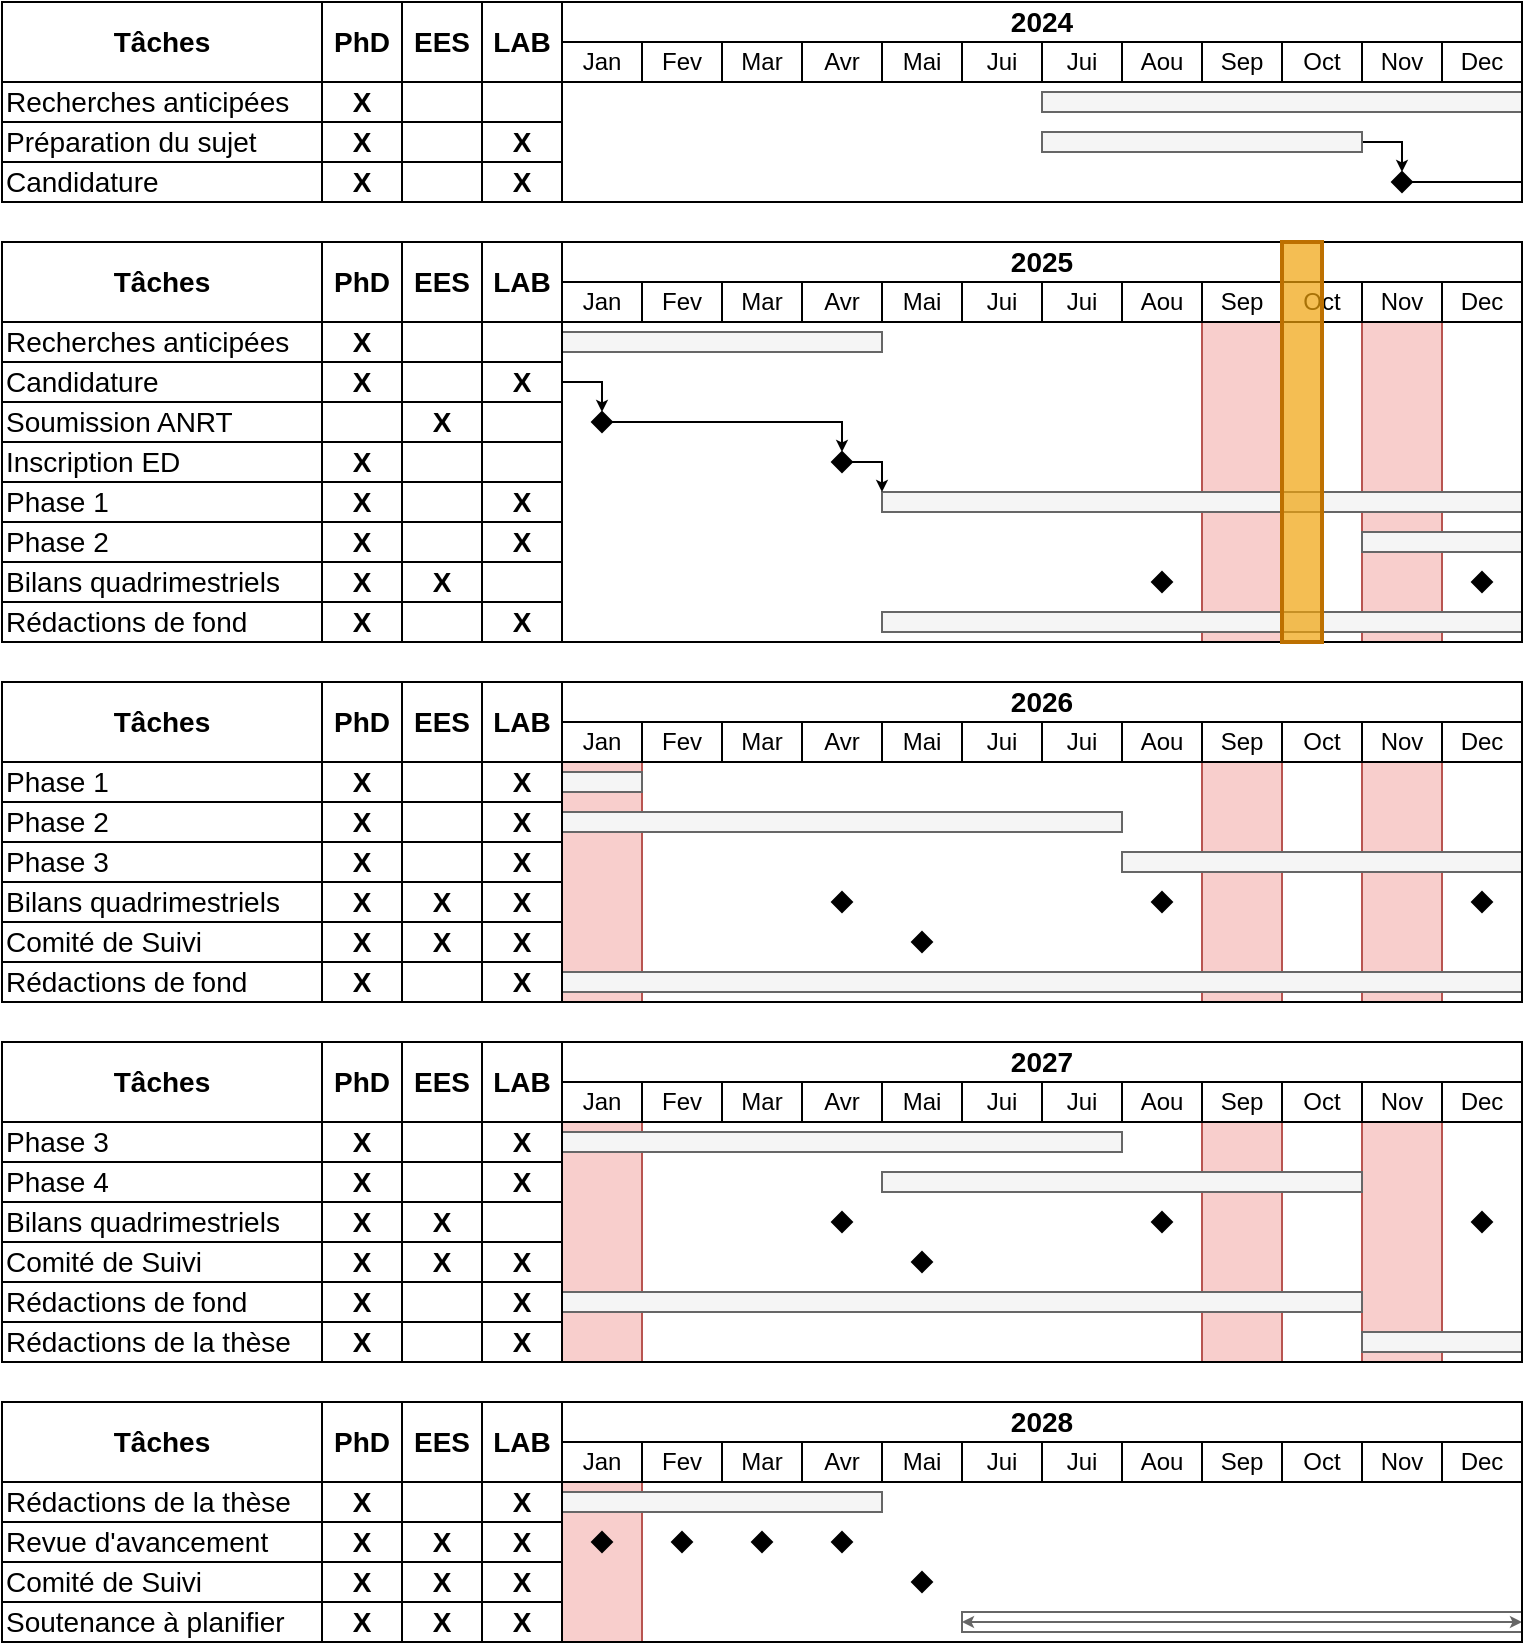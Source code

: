 <mxfile version="20.8.16" type="device"><diagram name="Page-1" id="_dWg6UxGbb_JMTKIT5Ie"><mxGraphModel dx="958" dy="654" grid="1" gridSize="10" guides="1" tooltips="1" connect="1" arrows="1" fold="1" page="1" pageScale="1" pageWidth="827" pageHeight="1169" math="0" shadow="0"><root><mxCell id="0"/><mxCell id="1" parent="0"/><mxCell id="gsJt2IUpvRwp4wSIbBy--89" value="" style="rounded=0;whiteSpace=wrap;html=1;fontSize=14;fillColor=#f8cecc;strokeColor=#b85450;" parent="1" vertex="1"><mxGeometry x="640" y="160" width="40" height="160" as="geometry"/></mxCell><mxCell id="9Jn1WHPBaLel8TKa4jpt-47" value="" style="rounded=0;whiteSpace=wrap;html=1;fontSize=14;fillColor=#f8cecc;strokeColor=#b85450;" parent="1" vertex="1"><mxGeometry x="720" y="160" width="40" height="160" as="geometry"/></mxCell><mxCell id="gsJt2IUpvRwp4wSIbBy--169" value="" style="rounded=0;whiteSpace=wrap;html=1;fontSize=14;fillColor=#f8cecc;strokeColor=#b85450;" parent="1" vertex="1"><mxGeometry x="640" y="380" width="40" height="120" as="geometry"/></mxCell><mxCell id="gsJt2IUpvRwp4wSIbBy--170" value="" style="rounded=0;whiteSpace=wrap;html=1;fontSize=14;fillColor=#f8cecc;strokeColor=#b85450;" parent="1" vertex="1"><mxGeometry x="720" y="380" width="40" height="120" as="geometry"/></mxCell><mxCell id="gsJt2IUpvRwp4wSIbBy--96" value="" style="rounded=0;whiteSpace=wrap;html=1;fontSize=14;fillColor=#f8cecc;strokeColor=#b85450;" parent="1" vertex="1"><mxGeometry x="320" y="740" width="40" height="80" as="geometry"/></mxCell><mxCell id="gsJt2IUpvRwp4wSIbBy--93" value="" style="rounded=0;whiteSpace=wrap;html=1;fontSize=14;fillColor=#f8cecc;strokeColor=#b85450;" parent="1" vertex="1"><mxGeometry x="640" y="560" width="40" height="120" as="geometry"/></mxCell><mxCell id="gsJt2IUpvRwp4wSIbBy--94" value="" style="rounded=0;whiteSpace=wrap;html=1;fontSize=14;fillColor=#f8cecc;strokeColor=#b85450;" parent="1" vertex="1"><mxGeometry x="720" y="560" width="40" height="120" as="geometry"/></mxCell><mxCell id="gsJt2IUpvRwp4wSIbBy--95" value="" style="rounded=0;whiteSpace=wrap;html=1;fontSize=14;fillColor=#f8cecc;strokeColor=#b85450;" parent="1" vertex="1"><mxGeometry x="320" y="560" width="40" height="120" as="geometry"/></mxCell><mxCell id="gsJt2IUpvRwp4wSIbBy--90" value="" style="rounded=0;whiteSpace=wrap;html=1;fontSize=14;fillColor=#f8cecc;strokeColor=#b85450;" parent="1" vertex="1"><mxGeometry x="320" y="380" width="40" height="120" as="geometry"/></mxCell><mxCell id="gsJt2IUpvRwp4wSIbBy--1" value="2025" style="rounded=0;whiteSpace=wrap;html=1;fontSize=14;fontStyle=1;fillColor=none;" parent="1" vertex="1"><mxGeometry x="320" y="120" width="480" height="20" as="geometry"/></mxCell><mxCell id="gsJt2IUpvRwp4wSIbBy--2" value="Jan" style="rounded=0;whiteSpace=wrap;html=1;fillColor=none;" parent="1" vertex="1"><mxGeometry x="320" y="140" width="40" height="20" as="geometry"/></mxCell><mxCell id="gsJt2IUpvRwp4wSIbBy--3" value="Fev" style="rounded=0;whiteSpace=wrap;html=1;fillColor=none;" parent="1" vertex="1"><mxGeometry x="360" y="140" width="40" height="20" as="geometry"/></mxCell><mxCell id="gsJt2IUpvRwp4wSIbBy--4" value="Mar" style="rounded=0;whiteSpace=wrap;html=1;fillColor=none;" parent="1" vertex="1"><mxGeometry x="400" y="140" width="40" height="20" as="geometry"/></mxCell><mxCell id="gsJt2IUpvRwp4wSIbBy--5" value="Avr" style="rounded=0;whiteSpace=wrap;html=1;fillColor=none;" parent="1" vertex="1"><mxGeometry x="440" y="140" width="40" height="20" as="geometry"/></mxCell><mxCell id="gsJt2IUpvRwp4wSIbBy--6" value="Mai" style="rounded=0;whiteSpace=wrap;html=1;fillColor=none;" parent="1" vertex="1"><mxGeometry x="480" y="140" width="40" height="20" as="geometry"/></mxCell><mxCell id="gsJt2IUpvRwp4wSIbBy--7" value="Jui" style="rounded=0;whiteSpace=wrap;html=1;fillColor=none;" parent="1" vertex="1"><mxGeometry x="520" y="140" width="40" height="20" as="geometry"/></mxCell><mxCell id="gsJt2IUpvRwp4wSIbBy--8" value="Jui" style="rounded=0;whiteSpace=wrap;html=1;fillColor=none;" parent="1" vertex="1"><mxGeometry x="560" y="140" width="40" height="20" as="geometry"/></mxCell><mxCell id="gsJt2IUpvRwp4wSIbBy--9" value="Aou" style="rounded=0;whiteSpace=wrap;html=1;fillColor=none;" parent="1" vertex="1"><mxGeometry x="600" y="140" width="40" height="20" as="geometry"/></mxCell><mxCell id="gsJt2IUpvRwp4wSIbBy--10" value="Sep" style="rounded=0;whiteSpace=wrap;html=1;fillColor=none;" parent="1" vertex="1"><mxGeometry x="640" y="140" width="40" height="20" as="geometry"/></mxCell><mxCell id="gsJt2IUpvRwp4wSIbBy--11" value="Oct" style="rounded=0;whiteSpace=wrap;html=1;fillColor=none;" parent="1" vertex="1"><mxGeometry x="680" y="140" width="40" height="20" as="geometry"/></mxCell><mxCell id="gsJt2IUpvRwp4wSIbBy--12" value="Nov" style="rounded=0;whiteSpace=wrap;html=1;fillColor=none;" parent="1" vertex="1"><mxGeometry x="720" y="140" width="40" height="20" as="geometry"/></mxCell><mxCell id="gsJt2IUpvRwp4wSIbBy--13" value="Dec" style="rounded=0;whiteSpace=wrap;html=1;fillColor=none;" parent="1" vertex="1"><mxGeometry x="760" y="140" width="40" height="20" as="geometry"/></mxCell><mxCell id="gsJt2IUpvRwp4wSIbBy--14" value="" style="rounded=0;whiteSpace=wrap;html=1;fontSize=14;fillColor=#f5f5f5;fontColor=#333333;strokeColor=#666666;" parent="1" vertex="1"><mxGeometry x="480" y="245" width="320" height="10" as="geometry"/></mxCell><mxCell id="gsJt2IUpvRwp4wSIbBy--15" value="" style="rhombus;whiteSpace=wrap;html=1;fontSize=14;aspect=fixed;fillColor=#000000;" parent="1" vertex="1"><mxGeometry x="615" y="285" width="10" height="10" as="geometry"/></mxCell><mxCell id="gsJt2IUpvRwp4wSIbBy--17" value="2026" style="rounded=0;whiteSpace=wrap;html=1;fontSize=14;fontStyle=1;fillColor=none;" parent="1" vertex="1"><mxGeometry x="320" y="340" width="480" height="20" as="geometry"/></mxCell><mxCell id="gsJt2IUpvRwp4wSIbBy--18" value="Jan" style="rounded=0;whiteSpace=wrap;html=1;fillColor=none;" parent="1" vertex="1"><mxGeometry x="320" y="360" width="40" height="20" as="geometry"/></mxCell><mxCell id="gsJt2IUpvRwp4wSIbBy--19" value="Fev" style="rounded=0;whiteSpace=wrap;html=1;fillColor=none;" parent="1" vertex="1"><mxGeometry x="360" y="360" width="40" height="20" as="geometry"/></mxCell><mxCell id="gsJt2IUpvRwp4wSIbBy--20" value="Mar" style="rounded=0;whiteSpace=wrap;html=1;fillColor=none;" parent="1" vertex="1"><mxGeometry x="400" y="360" width="40" height="20" as="geometry"/></mxCell><mxCell id="gsJt2IUpvRwp4wSIbBy--21" value="Avr" style="rounded=0;whiteSpace=wrap;html=1;fillColor=none;" parent="1" vertex="1"><mxGeometry x="440" y="360" width="40" height="20" as="geometry"/></mxCell><mxCell id="gsJt2IUpvRwp4wSIbBy--22" value="Mai" style="rounded=0;whiteSpace=wrap;html=1;fillColor=none;" parent="1" vertex="1"><mxGeometry x="480" y="360" width="40" height="20" as="geometry"/></mxCell><mxCell id="gsJt2IUpvRwp4wSIbBy--23" value="Jui" style="rounded=0;whiteSpace=wrap;html=1;fillColor=none;" parent="1" vertex="1"><mxGeometry x="520" y="360" width="40" height="20" as="geometry"/></mxCell><mxCell id="gsJt2IUpvRwp4wSIbBy--24" value="Jui" style="rounded=0;whiteSpace=wrap;html=1;fillColor=none;" parent="1" vertex="1"><mxGeometry x="560" y="360" width="40" height="20" as="geometry"/></mxCell><mxCell id="gsJt2IUpvRwp4wSIbBy--25" value="Aou" style="rounded=0;whiteSpace=wrap;html=1;fillColor=none;" parent="1" vertex="1"><mxGeometry x="600" y="360" width="40" height="20" as="geometry"/></mxCell><mxCell id="gsJt2IUpvRwp4wSIbBy--26" value="Sep" style="rounded=0;whiteSpace=wrap;html=1;fillColor=none;" parent="1" vertex="1"><mxGeometry x="640" y="360" width="40" height="20" as="geometry"/></mxCell><mxCell id="gsJt2IUpvRwp4wSIbBy--27" value="Oct" style="rounded=0;whiteSpace=wrap;html=1;fillColor=none;" parent="1" vertex="1"><mxGeometry x="680" y="360" width="40" height="20" as="geometry"/></mxCell><mxCell id="gsJt2IUpvRwp4wSIbBy--28" value="Nov" style="rounded=0;whiteSpace=wrap;html=1;fillColor=none;" parent="1" vertex="1"><mxGeometry x="720" y="360" width="40" height="20" as="geometry"/></mxCell><mxCell id="gsJt2IUpvRwp4wSIbBy--29" value="Dec" style="rounded=0;whiteSpace=wrap;html=1;fillColor=none;" parent="1" vertex="1"><mxGeometry x="760" y="360" width="40" height="20" as="geometry"/></mxCell><mxCell id="gsJt2IUpvRwp4wSIbBy--30" value="" style="rounded=0;whiteSpace=wrap;html=1;fontSize=14;fillColor=#f5f5f5;strokeColor=#666666;fontColor=#333333;" parent="1" vertex="1"><mxGeometry x="320" y="385" width="40" height="10" as="geometry"/></mxCell><mxCell id="gsJt2IUpvRwp4wSIbBy--33" value="" style="rounded=0;whiteSpace=wrap;html=1;fontSize=14;fillColor=#f5f5f5;strokeColor=#666666;fontColor=#333333;" parent="1" vertex="1"><mxGeometry x="320" y="405" width="280" height="10" as="geometry"/></mxCell><mxCell id="gsJt2IUpvRwp4wSIbBy--34" value="2027" style="rounded=0;whiteSpace=wrap;html=1;fontSize=14;fontStyle=1;fillColor=none;" parent="1" vertex="1"><mxGeometry x="320" y="520" width="480" height="20" as="geometry"/></mxCell><mxCell id="gsJt2IUpvRwp4wSIbBy--35" value="Jan" style="rounded=0;whiteSpace=wrap;html=1;fillColor=none;" parent="1" vertex="1"><mxGeometry x="320" y="540" width="40" height="20" as="geometry"/></mxCell><mxCell id="gsJt2IUpvRwp4wSIbBy--36" value="Fev" style="rounded=0;whiteSpace=wrap;html=1;fillColor=none;" parent="1" vertex="1"><mxGeometry x="360" y="540" width="40" height="20" as="geometry"/></mxCell><mxCell id="gsJt2IUpvRwp4wSIbBy--37" value="Mar" style="rounded=0;whiteSpace=wrap;html=1;fillColor=none;" parent="1" vertex="1"><mxGeometry x="400" y="540" width="40" height="20" as="geometry"/></mxCell><mxCell id="gsJt2IUpvRwp4wSIbBy--38" value="Avr" style="rounded=0;whiteSpace=wrap;html=1;fillColor=none;" parent="1" vertex="1"><mxGeometry x="440" y="540" width="40" height="20" as="geometry"/></mxCell><mxCell id="gsJt2IUpvRwp4wSIbBy--39" value="Mai" style="rounded=0;whiteSpace=wrap;html=1;fillColor=none;" parent="1" vertex="1"><mxGeometry x="480" y="540" width="40" height="20" as="geometry"/></mxCell><mxCell id="gsJt2IUpvRwp4wSIbBy--40" value="Jui" style="rounded=0;whiteSpace=wrap;html=1;fillColor=none;" parent="1" vertex="1"><mxGeometry x="520" y="540" width="40" height="20" as="geometry"/></mxCell><mxCell id="gsJt2IUpvRwp4wSIbBy--41" value="Jui" style="rounded=0;whiteSpace=wrap;html=1;fillColor=none;" parent="1" vertex="1"><mxGeometry x="560" y="540" width="40" height="20" as="geometry"/></mxCell><mxCell id="gsJt2IUpvRwp4wSIbBy--42" value="Aou" style="rounded=0;whiteSpace=wrap;html=1;fillColor=none;" parent="1" vertex="1"><mxGeometry x="600" y="540" width="40" height="20" as="geometry"/></mxCell><mxCell id="gsJt2IUpvRwp4wSIbBy--43" value="Sep" style="rounded=0;whiteSpace=wrap;html=1;fillColor=none;" parent="1" vertex="1"><mxGeometry x="640" y="540" width="40" height="20" as="geometry"/></mxCell><mxCell id="gsJt2IUpvRwp4wSIbBy--44" value="Oct" style="rounded=0;whiteSpace=wrap;html=1;fillColor=none;" parent="1" vertex="1"><mxGeometry x="680" y="540" width="40" height="20" as="geometry"/></mxCell><mxCell id="gsJt2IUpvRwp4wSIbBy--45" value="Nov" style="rounded=0;whiteSpace=wrap;html=1;fillColor=none;" parent="1" vertex="1"><mxGeometry x="720" y="540" width="40" height="20" as="geometry"/></mxCell><mxCell id="gsJt2IUpvRwp4wSIbBy--46" value="Dec" style="rounded=0;whiteSpace=wrap;html=1;fillColor=none;" parent="1" vertex="1"><mxGeometry x="760" y="540" width="40" height="20" as="geometry"/></mxCell><mxCell id="gsJt2IUpvRwp4wSIbBy--47" value="" style="rounded=0;whiteSpace=wrap;html=1;fontSize=14;fillColor=#f5f5f5;strokeColor=#666666;fontColor=#333333;" parent="1" vertex="1"><mxGeometry x="600" y="425" width="200" height="10" as="geometry"/></mxCell><mxCell id="gsJt2IUpvRwp4wSIbBy--50" value="" style="rounded=0;whiteSpace=wrap;html=1;fontSize=14;fillColor=#f5f5f5;strokeColor=#666666;fontColor=#333333;" parent="1" vertex="1"><mxGeometry x="480" y="585" width="240" height="10" as="geometry"/></mxCell><mxCell id="gsJt2IUpvRwp4wSIbBy--65" value="2028" style="rounded=0;whiteSpace=wrap;html=1;fontSize=14;fontStyle=1;fillColor=none;" parent="1" vertex="1"><mxGeometry x="320" y="700" width="480" height="20" as="geometry"/></mxCell><mxCell id="gsJt2IUpvRwp4wSIbBy--66" value="Jan" style="rounded=0;whiteSpace=wrap;html=1;fillColor=none;" parent="1" vertex="1"><mxGeometry x="320" y="720" width="40" height="20" as="geometry"/></mxCell><mxCell id="gsJt2IUpvRwp4wSIbBy--67" value="Fev" style="rounded=0;whiteSpace=wrap;html=1;fillColor=none;" parent="1" vertex="1"><mxGeometry x="360" y="720" width="40" height="20" as="geometry"/></mxCell><mxCell id="gsJt2IUpvRwp4wSIbBy--68" value="Mar" style="rounded=0;whiteSpace=wrap;html=1;fillColor=none;" parent="1" vertex="1"><mxGeometry x="400" y="720" width="40" height="20" as="geometry"/></mxCell><mxCell id="gsJt2IUpvRwp4wSIbBy--69" value="Avr" style="rounded=0;whiteSpace=wrap;html=1;fillColor=none;" parent="1" vertex="1"><mxGeometry x="440" y="720" width="40" height="20" as="geometry"/></mxCell><mxCell id="gsJt2IUpvRwp4wSIbBy--70" value="Mai" style="rounded=0;whiteSpace=wrap;html=1;fillColor=none;" parent="1" vertex="1"><mxGeometry x="480" y="720" width="40" height="20" as="geometry"/></mxCell><mxCell id="gsJt2IUpvRwp4wSIbBy--71" value="Jui" style="rounded=0;whiteSpace=wrap;html=1;fillColor=none;" parent="1" vertex="1"><mxGeometry x="520" y="720" width="40" height="20" as="geometry"/></mxCell><mxCell id="gsJt2IUpvRwp4wSIbBy--72" value="Jui" style="rounded=0;whiteSpace=wrap;html=1;fillColor=none;" parent="1" vertex="1"><mxGeometry x="560" y="720" width="40" height="20" as="geometry"/></mxCell><mxCell id="gsJt2IUpvRwp4wSIbBy--73" value="Aou" style="rounded=0;whiteSpace=wrap;html=1;fillColor=none;" parent="1" vertex="1"><mxGeometry x="600" y="720" width="40" height="20" as="geometry"/></mxCell><mxCell id="gsJt2IUpvRwp4wSIbBy--74" value="Sep" style="rounded=0;whiteSpace=wrap;html=1;fillColor=none;" parent="1" vertex="1"><mxGeometry x="640" y="720" width="40" height="20" as="geometry"/></mxCell><mxCell id="gsJt2IUpvRwp4wSIbBy--75" value="Oct" style="rounded=0;whiteSpace=wrap;html=1;fillColor=none;" parent="1" vertex="1"><mxGeometry x="680" y="720" width="40" height="20" as="geometry"/></mxCell><mxCell id="gsJt2IUpvRwp4wSIbBy--76" value="Nov" style="rounded=0;whiteSpace=wrap;html=1;fillColor=none;" parent="1" vertex="1"><mxGeometry x="720" y="720" width="40" height="20" as="geometry"/></mxCell><mxCell id="gsJt2IUpvRwp4wSIbBy--77" value="Dec" style="rounded=0;whiteSpace=wrap;html=1;fillColor=none;" parent="1" vertex="1"><mxGeometry x="760" y="720" width="40" height="20" as="geometry"/></mxCell><mxCell id="gsJt2IUpvRwp4wSIbBy--79" value="" style="rounded=0;whiteSpace=wrap;html=1;fontSize=14;fillColor=#f5f5f5;strokeColor=#666666;fontColor=#333333;" parent="1" vertex="1"><mxGeometry x="320" y="745" width="160" height="10" as="geometry"/></mxCell><mxCell id="gsJt2IUpvRwp4wSIbBy--97" value="Phase 1" style="text;html=1;strokeColor=default;fillColor=none;align=left;verticalAlign=middle;whiteSpace=wrap;rounded=0;fontSize=14;" parent="1" vertex="1"><mxGeometry x="40" y="240" width="160" height="20" as="geometry"/></mxCell><mxCell id="gsJt2IUpvRwp4wSIbBy--98" value="Bilans quadrimestriels" style="text;html=1;strokeColor=default;fillColor=none;align=left;verticalAlign=middle;whiteSpace=wrap;rounded=0;fontSize=14;" parent="1" vertex="1"><mxGeometry x="40" y="280" width="160" height="20" as="geometry"/></mxCell><mxCell id="gsJt2IUpvRwp4wSIbBy--99" value="Phase 1" style="text;html=1;strokeColor=default;fillColor=none;align=left;verticalAlign=middle;whiteSpace=wrap;rounded=0;fontSize=14;" parent="1" vertex="1"><mxGeometry x="40" y="380" width="160" height="20" as="geometry"/></mxCell><mxCell id="gsJt2IUpvRwp4wSIbBy--100" value="Comité de Suivi" style="text;html=1;strokeColor=default;fillColor=none;align=left;verticalAlign=middle;whiteSpace=wrap;rounded=0;fontSize=14;" parent="1" vertex="1"><mxGeometry x="40" y="460" width="160" height="20" as="geometry"/></mxCell><mxCell id="gsJt2IUpvRwp4wSIbBy--101" value="Phase 2" style="text;html=1;strokeColor=default;fillColor=none;align=left;verticalAlign=middle;whiteSpace=wrap;rounded=0;fontSize=14;" parent="1" vertex="1"><mxGeometry x="40" y="400" width="160" height="20" as="geometry"/></mxCell><mxCell id="gsJt2IUpvRwp4wSIbBy--102" value="Bilans quadrimestriels" style="text;html=1;strokeColor=default;fillColor=none;align=left;verticalAlign=middle;whiteSpace=wrap;rounded=0;fontSize=14;" parent="1" vertex="1"><mxGeometry x="40" y="440" width="160" height="20" as="geometry"/></mxCell><mxCell id="gsJt2IUpvRwp4wSIbBy--103" value="Phase 3" style="text;html=1;strokeColor=default;fillColor=none;align=left;verticalAlign=middle;whiteSpace=wrap;rounded=0;fontSize=14;" parent="1" vertex="1"><mxGeometry x="40" y="560" width="160" height="20" as="geometry"/></mxCell><mxCell id="gsJt2IUpvRwp4wSIbBy--104" value="Comité de Suivi" style="text;html=1;strokeColor=default;fillColor=none;align=left;verticalAlign=middle;whiteSpace=wrap;rounded=0;fontSize=14;" parent="1" vertex="1"><mxGeometry x="40" y="620" width="160" height="20" as="geometry"/></mxCell><mxCell id="gsJt2IUpvRwp4wSIbBy--105" value="Phase 4" style="text;html=1;strokeColor=default;fillColor=none;align=left;verticalAlign=middle;whiteSpace=wrap;rounded=0;fontSize=14;" parent="1" vertex="1"><mxGeometry x="40" y="580" width="160" height="20" as="geometry"/></mxCell><mxCell id="gsJt2IUpvRwp4wSIbBy--107" value="Rédactions de la thèse" style="text;html=1;strokeColor=default;fillColor=none;align=left;verticalAlign=middle;whiteSpace=wrap;rounded=0;fontSize=14;" parent="1" vertex="1"><mxGeometry x="40" y="740" width="160" height="20" as="geometry"/></mxCell><mxCell id="gsJt2IUpvRwp4wSIbBy--108" value="Revue d'avancement" style="text;html=1;strokeColor=default;fillColor=none;align=left;verticalAlign=middle;whiteSpace=wrap;rounded=0;fontSize=14;" parent="1" vertex="1"><mxGeometry x="40" y="760" width="160" height="20" as="geometry"/></mxCell><mxCell id="gsJt2IUpvRwp4wSIbBy--110" value="PhD" style="rounded=0;whiteSpace=wrap;html=1;fontSize=14;fontStyle=1;fillColor=none;" parent="1" vertex="1"><mxGeometry x="200" y="120" width="40" height="40" as="geometry"/></mxCell><mxCell id="gsJt2IUpvRwp4wSIbBy--111" value="EES" style="rounded=0;whiteSpace=wrap;html=1;fontSize=14;fontStyle=1;fillColor=none;" parent="1" vertex="1"><mxGeometry x="240" y="120" width="40" height="40" as="geometry"/></mxCell><mxCell id="gsJt2IUpvRwp4wSIbBy--112" value="LAB" style="rounded=0;whiteSpace=wrap;html=1;fontSize=14;fontStyle=1;fillColor=none;" parent="1" vertex="1"><mxGeometry x="280" y="120" width="40" height="40" as="geometry"/></mxCell><mxCell id="gsJt2IUpvRwp4wSIbBy--113" value="X" style="rounded=0;whiteSpace=wrap;html=1;fontSize=14;fontStyle=1;fillColor=none;" parent="1" vertex="1"><mxGeometry x="200" y="240" width="40" height="20" as="geometry"/></mxCell><mxCell id="gsJt2IUpvRwp4wSIbBy--114" value="" style="rounded=0;whiteSpace=wrap;html=1;fontSize=14;fontStyle=1;fillColor=none;" parent="1" vertex="1"><mxGeometry x="240" y="240" width="40" height="20" as="geometry"/></mxCell><mxCell id="gsJt2IUpvRwp4wSIbBy--115" value="X" style="rounded=0;whiteSpace=wrap;html=1;fontSize=14;fontStyle=1;fillColor=none;" parent="1" vertex="1"><mxGeometry x="280" y="240" width="40" height="20" as="geometry"/></mxCell><mxCell id="gsJt2IUpvRwp4wSIbBy--116" value="X" style="rounded=0;whiteSpace=wrap;html=1;fontSize=14;fontStyle=1;fillColor=none;" parent="1" vertex="1"><mxGeometry x="200" y="280" width="40" height="20" as="geometry"/></mxCell><mxCell id="gsJt2IUpvRwp4wSIbBy--117" value="X" style="rounded=0;whiteSpace=wrap;html=1;fontSize=14;fontStyle=1;fillColor=none;" parent="1" vertex="1"><mxGeometry x="240" y="280" width="40" height="20" as="geometry"/></mxCell><mxCell id="gsJt2IUpvRwp4wSIbBy--118" value="" style="rounded=0;whiteSpace=wrap;html=1;fontSize=14;fontStyle=1;fillColor=none;" parent="1" vertex="1"><mxGeometry x="280" y="280" width="40" height="20" as="geometry"/></mxCell><mxCell id="gsJt2IUpvRwp4wSIbBy--119" value="PhD" style="rounded=0;whiteSpace=wrap;html=1;fontSize=14;fontStyle=1;fillColor=none;" parent="1" vertex="1"><mxGeometry x="200" y="340" width="40" height="40" as="geometry"/></mxCell><mxCell id="gsJt2IUpvRwp4wSIbBy--120" value="EES" style="rounded=0;whiteSpace=wrap;html=1;fontSize=14;fontStyle=1;fillColor=none;" parent="1" vertex="1"><mxGeometry x="240" y="340" width="40" height="40" as="geometry"/></mxCell><mxCell id="gsJt2IUpvRwp4wSIbBy--121" value="LAB" style="rounded=0;whiteSpace=wrap;html=1;fontSize=14;fontStyle=1;fillColor=none;" parent="1" vertex="1"><mxGeometry x="280" y="340" width="40" height="40" as="geometry"/></mxCell><mxCell id="gsJt2IUpvRwp4wSIbBy--122" value="X" style="rounded=0;whiteSpace=wrap;html=1;fontSize=14;fontStyle=1;fillColor=none;" parent="1" vertex="1"><mxGeometry x="200" y="380" width="40" height="20" as="geometry"/></mxCell><mxCell id="gsJt2IUpvRwp4wSIbBy--123" value="" style="rounded=0;whiteSpace=wrap;html=1;fontSize=14;fontStyle=1;fillColor=none;" parent="1" vertex="1"><mxGeometry x="240" y="380" width="40" height="20" as="geometry"/></mxCell><mxCell id="gsJt2IUpvRwp4wSIbBy--124" value="X" style="rounded=0;whiteSpace=wrap;html=1;fontSize=14;fontStyle=1;fillColor=none;" parent="1" vertex="1"><mxGeometry x="280" y="380" width="40" height="20" as="geometry"/></mxCell><mxCell id="gsJt2IUpvRwp4wSIbBy--125" value="X" style="rounded=0;whiteSpace=wrap;html=1;fontSize=14;fontStyle=1;fillColor=none;" parent="1" vertex="1"><mxGeometry x="200" y="460" width="40" height="20" as="geometry"/></mxCell><mxCell id="gsJt2IUpvRwp4wSIbBy--126" value="X" style="rounded=0;whiteSpace=wrap;html=1;fontSize=14;fontStyle=1;fillColor=none;" parent="1" vertex="1"><mxGeometry x="240" y="460" width="40" height="20" as="geometry"/></mxCell><mxCell id="gsJt2IUpvRwp4wSIbBy--127" value="X" style="rounded=0;whiteSpace=wrap;html=1;fontSize=14;fontStyle=1;fillColor=none;" parent="1" vertex="1"><mxGeometry x="280" y="460" width="40" height="20" as="geometry"/></mxCell><mxCell id="gsJt2IUpvRwp4wSIbBy--128" value="X" style="rounded=0;whiteSpace=wrap;html=1;fontSize=14;fontStyle=1;fillColor=none;" parent="1" vertex="1"><mxGeometry x="200" y="400" width="40" height="20" as="geometry"/></mxCell><mxCell id="gsJt2IUpvRwp4wSIbBy--129" value="" style="rounded=0;whiteSpace=wrap;html=1;fontSize=14;fontStyle=1;fillColor=none;" parent="1" vertex="1"><mxGeometry x="240" y="400" width="40" height="20" as="geometry"/></mxCell><mxCell id="gsJt2IUpvRwp4wSIbBy--130" value="X" style="rounded=0;whiteSpace=wrap;html=1;fontSize=14;fontStyle=1;fillColor=none;" parent="1" vertex="1"><mxGeometry x="280" y="400" width="40" height="20" as="geometry"/></mxCell><mxCell id="gsJt2IUpvRwp4wSIbBy--131" value="X" style="rounded=0;whiteSpace=wrap;html=1;fontSize=14;fontStyle=1;fillColor=none;" parent="1" vertex="1"><mxGeometry x="200" y="440" width="40" height="20" as="geometry"/></mxCell><mxCell id="gsJt2IUpvRwp4wSIbBy--132" value="X" style="rounded=0;whiteSpace=wrap;html=1;fontSize=14;fontStyle=1;fillColor=none;" parent="1" vertex="1"><mxGeometry x="240" y="440" width="40" height="20" as="geometry"/></mxCell><mxCell id="gsJt2IUpvRwp4wSIbBy--133" value="X" style="rounded=0;whiteSpace=wrap;html=1;fontSize=14;fontStyle=1;fillColor=none;" parent="1" vertex="1"><mxGeometry x="280" y="440" width="40" height="20" as="geometry"/></mxCell><mxCell id="gsJt2IUpvRwp4wSIbBy--134" value="X" style="rounded=0;whiteSpace=wrap;html=1;fontSize=14;fontStyle=1;fillColor=none;" parent="1" vertex="1"><mxGeometry x="200" y="560" width="40" height="20" as="geometry"/></mxCell><mxCell id="gsJt2IUpvRwp4wSIbBy--135" value="" style="rounded=0;whiteSpace=wrap;html=1;fontSize=14;fontStyle=1;fillColor=none;" parent="1" vertex="1"><mxGeometry x="240" y="560" width="40" height="20" as="geometry"/></mxCell><mxCell id="gsJt2IUpvRwp4wSIbBy--136" value="X" style="rounded=0;whiteSpace=wrap;html=1;fontSize=14;fontStyle=1;fillColor=none;" parent="1" vertex="1"><mxGeometry x="280" y="560" width="40" height="20" as="geometry"/></mxCell><mxCell id="gsJt2IUpvRwp4wSIbBy--138" value="X" style="rounded=0;whiteSpace=wrap;html=1;fontSize=14;fontStyle=1;fillColor=none;" parent="1" vertex="1"><mxGeometry x="240" y="620" width="40" height="20" as="geometry"/></mxCell><mxCell id="gsJt2IUpvRwp4wSIbBy--140" value="X" style="rounded=0;whiteSpace=wrap;html=1;fontSize=14;fontStyle=1;fillColor=none;" parent="1" vertex="1"><mxGeometry x="200" y="620" width="40" height="20" as="geometry"/></mxCell><mxCell id="gsJt2IUpvRwp4wSIbBy--142" value="X" style="rounded=0;whiteSpace=wrap;html=1;fontSize=14;fontStyle=1;fillColor=none;" parent="1" vertex="1"><mxGeometry x="280" y="620" width="40" height="20" as="geometry"/></mxCell><mxCell id="gsJt2IUpvRwp4wSIbBy--143" value="X" style="rounded=0;whiteSpace=wrap;html=1;fontSize=14;fontStyle=1;fillColor=none;" parent="1" vertex="1"><mxGeometry x="200" y="580" width="40" height="20" as="geometry"/></mxCell><mxCell id="gsJt2IUpvRwp4wSIbBy--144" value="" style="rounded=0;whiteSpace=wrap;html=1;fontSize=14;fontStyle=1;fillColor=none;" parent="1" vertex="1"><mxGeometry x="240" y="580" width="40" height="20" as="geometry"/></mxCell><mxCell id="gsJt2IUpvRwp4wSIbBy--145" value="X" style="rounded=0;whiteSpace=wrap;html=1;fontSize=14;fontStyle=1;fillColor=none;" parent="1" vertex="1"><mxGeometry x="280" y="580" width="40" height="20" as="geometry"/></mxCell><mxCell id="gsJt2IUpvRwp4wSIbBy--146" value="PhD" style="rounded=0;whiteSpace=wrap;html=1;fontSize=14;fontStyle=1;fillColor=none;" parent="1" vertex="1"><mxGeometry x="200" y="520" width="40" height="40" as="geometry"/></mxCell><mxCell id="gsJt2IUpvRwp4wSIbBy--147" value="EES" style="rounded=0;whiteSpace=wrap;html=1;fontSize=14;fontStyle=1;fillColor=none;" parent="1" vertex="1"><mxGeometry x="240" y="520" width="40" height="40" as="geometry"/></mxCell><mxCell id="gsJt2IUpvRwp4wSIbBy--148" value="LAB" style="rounded=0;whiteSpace=wrap;html=1;fontSize=14;fontStyle=1;fillColor=none;" parent="1" vertex="1"><mxGeometry x="280" y="520" width="40" height="40" as="geometry"/></mxCell><mxCell id="gsJt2IUpvRwp4wSIbBy--149" value="X" style="rounded=0;whiteSpace=wrap;html=1;fontSize=14;fontStyle=1;fillColor=none;" parent="1" vertex="1"><mxGeometry x="200" y="740" width="40" height="20" as="geometry"/></mxCell><mxCell id="gsJt2IUpvRwp4wSIbBy--150" value="" style="rounded=0;whiteSpace=wrap;html=1;fontSize=14;fontStyle=1;fillColor=none;" parent="1" vertex="1"><mxGeometry x="240" y="740" width="40" height="20" as="geometry"/></mxCell><mxCell id="gsJt2IUpvRwp4wSIbBy--151" value="X" style="rounded=0;whiteSpace=wrap;html=1;fontSize=14;fontStyle=1;fillColor=none;" parent="1" vertex="1"><mxGeometry x="280" y="740" width="40" height="20" as="geometry"/></mxCell><mxCell id="gsJt2IUpvRwp4wSIbBy--152" value="X" style="rounded=0;whiteSpace=wrap;html=1;fontSize=14;fontStyle=1;fillColor=none;" parent="1" vertex="1"><mxGeometry x="200" y="760" width="40" height="20" as="geometry"/></mxCell><mxCell id="gsJt2IUpvRwp4wSIbBy--153" value="X" style="rounded=0;whiteSpace=wrap;html=1;fontSize=14;fontStyle=1;fillColor=none;" parent="1" vertex="1"><mxGeometry x="240" y="760" width="40" height="20" as="geometry"/></mxCell><mxCell id="gsJt2IUpvRwp4wSIbBy--154" value="X" style="rounded=0;whiteSpace=wrap;html=1;fontSize=14;fontStyle=1;fillColor=none;" parent="1" vertex="1"><mxGeometry x="280" y="760" width="40" height="20" as="geometry"/></mxCell><mxCell id="gsJt2IUpvRwp4wSIbBy--155" value="PhD" style="rounded=0;whiteSpace=wrap;html=1;fontSize=14;fontStyle=1;fillColor=none;" parent="1" vertex="1"><mxGeometry x="200" y="700" width="40" height="40" as="geometry"/></mxCell><mxCell id="gsJt2IUpvRwp4wSIbBy--156" value="EES" style="rounded=0;whiteSpace=wrap;html=1;fontSize=14;fontStyle=1;fillColor=none;" parent="1" vertex="1"><mxGeometry x="240" y="700" width="40" height="40" as="geometry"/></mxCell><mxCell id="gsJt2IUpvRwp4wSIbBy--157" value="LAB" style="rounded=0;whiteSpace=wrap;html=1;fontSize=14;fontStyle=1;fillColor=none;" parent="1" vertex="1"><mxGeometry x="280" y="700" width="40" height="40" as="geometry"/></mxCell><mxCell id="gsJt2IUpvRwp4wSIbBy--158" value="Tâches" style="rounded=0;whiteSpace=wrap;html=1;fontSize=14;fontStyle=1;fillColor=none;" parent="1" vertex="1"><mxGeometry x="40" y="120" width="160" height="40" as="geometry"/></mxCell><mxCell id="gsJt2IUpvRwp4wSIbBy--159" value="Tâches" style="rounded=0;whiteSpace=wrap;html=1;fontSize=14;fontStyle=1;fillColor=none;" parent="1" vertex="1"><mxGeometry x="40" y="340" width="160" height="40" as="geometry"/></mxCell><mxCell id="gsJt2IUpvRwp4wSIbBy--160" value="Tâches" style="rounded=0;whiteSpace=wrap;html=1;fontSize=14;fontStyle=1;fillColor=none;" parent="1" vertex="1"><mxGeometry x="40" y="520" width="160" height="40" as="geometry"/></mxCell><mxCell id="gsJt2IUpvRwp4wSIbBy--161" value="Tâches" style="rounded=0;whiteSpace=wrap;html=1;fontSize=14;fontStyle=1;fillColor=none;" parent="1" vertex="1"><mxGeometry x="40" y="700" width="160" height="40" as="geometry"/></mxCell><mxCell id="gsJt2IUpvRwp4wSIbBy--174" value="Phase 3" style="text;html=1;strokeColor=default;fillColor=none;align=left;verticalAlign=middle;whiteSpace=wrap;rounded=0;fontSize=14;" parent="1" vertex="1"><mxGeometry x="40" y="420" width="160" height="20" as="geometry"/></mxCell><mxCell id="gsJt2IUpvRwp4wSIbBy--175" value="X" style="rounded=0;whiteSpace=wrap;html=1;fontSize=14;fontStyle=1;fillColor=none;" parent="1" vertex="1"><mxGeometry x="200" y="420" width="40" height="20" as="geometry"/></mxCell><mxCell id="gsJt2IUpvRwp4wSIbBy--176" value="" style="rounded=0;whiteSpace=wrap;html=1;fontSize=14;fontStyle=1;fillColor=none;" parent="1" vertex="1"><mxGeometry x="240" y="420" width="40" height="20" as="geometry"/></mxCell><mxCell id="gsJt2IUpvRwp4wSIbBy--177" value="X" style="rounded=0;whiteSpace=wrap;html=1;fontSize=14;fontStyle=1;fillColor=none;" parent="1" vertex="1"><mxGeometry x="280" y="420" width="40" height="20" as="geometry"/></mxCell><mxCell id="gsJt2IUpvRwp4wSIbBy--178" value="" style="rounded=0;whiteSpace=wrap;html=1;fontSize=14;fillColor=#f5f5f5;strokeColor=#666666;fontColor=#333333;" parent="1" vertex="1"><mxGeometry x="320" y="565" width="280" height="10" as="geometry"/></mxCell><mxCell id="gsJt2IUpvRwp4wSIbBy--184" value="Bilans quadrimestriels" style="text;html=1;strokeColor=default;fillColor=none;align=left;verticalAlign=middle;whiteSpace=wrap;rounded=0;fontSize=14;" parent="1" vertex="1"><mxGeometry x="40" y="600" width="160" height="20" as="geometry"/></mxCell><mxCell id="gsJt2IUpvRwp4wSIbBy--185" value="X" style="rounded=0;whiteSpace=wrap;html=1;fontSize=14;fontStyle=1;fillColor=none;" parent="1" vertex="1"><mxGeometry x="200" y="600" width="40" height="20" as="geometry"/></mxCell><mxCell id="gsJt2IUpvRwp4wSIbBy--186" value="X" style="rounded=0;whiteSpace=wrap;html=1;fontSize=14;fontStyle=1;fillColor=none;" parent="1" vertex="1"><mxGeometry x="240" y="600" width="40" height="20" as="geometry"/></mxCell><mxCell id="gsJt2IUpvRwp4wSIbBy--187" value="" style="rounded=0;whiteSpace=wrap;html=1;fontSize=14;fontStyle=1;fillColor=none;" parent="1" vertex="1"><mxGeometry x="280" y="600" width="40" height="20" as="geometry"/></mxCell><mxCell id="gsJt2IUpvRwp4wSIbBy--195" value="" style="rhombus;whiteSpace=wrap;html=1;fontSize=14;aspect=fixed;fillColor=#000000;" parent="1" vertex="1"><mxGeometry x="335" y="765" width="10" height="10" as="geometry"/></mxCell><mxCell id="9Jn1WHPBaLel8TKa4jpt-1" value="2024" style="rounded=0;whiteSpace=wrap;html=1;fontSize=14;fontStyle=1;fillColor=none;" parent="1" vertex="1"><mxGeometry x="320" width="480" height="20" as="geometry"/></mxCell><mxCell id="9Jn1WHPBaLel8TKa4jpt-2" value="Jan" style="rounded=0;whiteSpace=wrap;html=1;fillColor=none;" parent="1" vertex="1"><mxGeometry x="320" y="20" width="40" height="20" as="geometry"/></mxCell><mxCell id="9Jn1WHPBaLel8TKa4jpt-3" value="Fev" style="rounded=0;whiteSpace=wrap;html=1;fillColor=none;" parent="1" vertex="1"><mxGeometry x="360" y="20" width="40" height="20" as="geometry"/></mxCell><mxCell id="9Jn1WHPBaLel8TKa4jpt-4" value="Mar" style="rounded=0;whiteSpace=wrap;html=1;fillColor=none;" parent="1" vertex="1"><mxGeometry x="400" y="20" width="40" height="20" as="geometry"/></mxCell><mxCell id="9Jn1WHPBaLel8TKa4jpt-5" value="Avr" style="rounded=0;whiteSpace=wrap;html=1;fillColor=none;" parent="1" vertex="1"><mxGeometry x="440" y="20" width="40" height="20" as="geometry"/></mxCell><mxCell id="9Jn1WHPBaLel8TKa4jpt-6" value="Mai" style="rounded=0;whiteSpace=wrap;html=1;fillColor=none;" parent="1" vertex="1"><mxGeometry x="480" y="20" width="40" height="20" as="geometry"/></mxCell><mxCell id="9Jn1WHPBaLel8TKa4jpt-7" value="Jui" style="rounded=0;whiteSpace=wrap;html=1;fillColor=none;" parent="1" vertex="1"><mxGeometry x="520" y="20" width="40" height="20" as="geometry"/></mxCell><mxCell id="9Jn1WHPBaLel8TKa4jpt-8" value="Jui" style="rounded=0;whiteSpace=wrap;html=1;fillColor=none;" parent="1" vertex="1"><mxGeometry x="560" y="20" width="40" height="20" as="geometry"/></mxCell><mxCell id="9Jn1WHPBaLel8TKa4jpt-9" value="Aou" style="rounded=0;whiteSpace=wrap;html=1;fillColor=none;" parent="1" vertex="1"><mxGeometry x="600" y="20" width="40" height="20" as="geometry"/></mxCell><mxCell id="9Jn1WHPBaLel8TKa4jpt-10" value="Sep" style="rounded=0;whiteSpace=wrap;html=1;fillColor=none;" parent="1" vertex="1"><mxGeometry x="640" y="20" width="40" height="20" as="geometry"/></mxCell><mxCell id="9Jn1WHPBaLel8TKa4jpt-11" value="Oct" style="rounded=0;whiteSpace=wrap;html=1;fillColor=none;" parent="1" vertex="1"><mxGeometry x="680" y="20" width="40" height="20" as="geometry"/></mxCell><mxCell id="9Jn1WHPBaLel8TKa4jpt-12" value="Nov" style="rounded=0;whiteSpace=wrap;html=1;fillColor=none;" parent="1" vertex="1"><mxGeometry x="720" y="20" width="40" height="20" as="geometry"/></mxCell><mxCell id="9Jn1WHPBaLel8TKa4jpt-13" value="Dec" style="rounded=0;whiteSpace=wrap;html=1;fillColor=none;" parent="1" vertex="1"><mxGeometry x="760" y="20" width="40" height="20" as="geometry"/></mxCell><mxCell id="9Jn1WHPBaLel8TKa4jpt-17" value="Préparation du sujet" style="text;html=1;strokeColor=default;fillColor=none;align=left;verticalAlign=middle;whiteSpace=wrap;rounded=0;fontSize=14;" parent="1" vertex="1"><mxGeometry x="40" y="60" width="160" height="20" as="geometry"/></mxCell><mxCell id="9Jn1WHPBaLel8TKa4jpt-18" value="PhD" style="rounded=0;whiteSpace=wrap;html=1;fontSize=14;fontStyle=1;fillColor=none;" parent="1" vertex="1"><mxGeometry x="200" width="40" height="40" as="geometry"/></mxCell><mxCell id="9Jn1WHPBaLel8TKa4jpt-19" value="EES" style="rounded=0;whiteSpace=wrap;html=1;fontSize=14;fontStyle=1;fillColor=none;" parent="1" vertex="1"><mxGeometry x="240" width="40" height="40" as="geometry"/></mxCell><mxCell id="9Jn1WHPBaLel8TKa4jpt-20" value="LAB" style="rounded=0;whiteSpace=wrap;html=1;fontSize=14;fontStyle=1;fillColor=none;" parent="1" vertex="1"><mxGeometry x="280" width="40" height="40" as="geometry"/></mxCell><mxCell id="9Jn1WHPBaLel8TKa4jpt-21" value="X" style="rounded=0;whiteSpace=wrap;html=1;fontSize=14;fontStyle=1;fillColor=none;" parent="1" vertex="1"><mxGeometry x="200" y="60" width="40" height="20" as="geometry"/></mxCell><mxCell id="9Jn1WHPBaLel8TKa4jpt-22" value="" style="rounded=0;whiteSpace=wrap;html=1;fontSize=14;fontStyle=1;fillColor=none;" parent="1" vertex="1"><mxGeometry x="240" y="60" width="40" height="20" as="geometry"/></mxCell><mxCell id="9Jn1WHPBaLel8TKa4jpt-23" value="X" style="rounded=0;whiteSpace=wrap;html=1;fontSize=14;fontStyle=1;fillColor=none;" parent="1" vertex="1"><mxGeometry x="280" y="60" width="40" height="20" as="geometry"/></mxCell><mxCell id="9Jn1WHPBaLel8TKa4jpt-24" value="Tâches" style="rounded=0;whiteSpace=wrap;html=1;fontSize=14;fontStyle=1;fillColor=none;" parent="1" vertex="1"><mxGeometry x="40" width="160" height="40" as="geometry"/></mxCell><mxCell id="9Jn1WHPBaLel8TKa4jpt-27" style="edgeStyle=orthogonalEdgeStyle;rounded=0;orthogonalLoop=1;jettySize=auto;html=1;entryX=0.5;entryY=0;entryDx=0;entryDy=0;fontSize=14;endSize=3;startSize=3;" parent="1" source="9Jn1WHPBaLel8TKa4jpt-16" target="9Jn1WHPBaLel8TKa4jpt-28" edge="1"><mxGeometry relative="1" as="geometry"><mxPoint x="690" y="110" as="sourcePoint"/><Array as="points"><mxPoint x="740" y="70"/></Array></mxGeometry></mxCell><mxCell id="9Jn1WHPBaLel8TKa4jpt-55" style="edgeStyle=none;rounded=0;orthogonalLoop=1;jettySize=auto;html=1;exitX=1;exitY=0.5;exitDx=0;exitDy=0;entryX=1;entryY=0.833;entryDx=0;entryDy=0;startSize=3;endSize=3;endArrow=none;endFill=0;entryPerimeter=0;" parent="1" source="9Jn1WHPBaLel8TKa4jpt-28" target="9Jn1WHPBaLel8TKa4jpt-26" edge="1"><mxGeometry relative="1" as="geometry"/></mxCell><mxCell id="9Jn1WHPBaLel8TKa4jpt-28" value="" style="rhombus;whiteSpace=wrap;html=1;fontSize=14;aspect=fixed;fillColor=#000000;" parent="1" vertex="1"><mxGeometry x="735" y="85" width="10" height="10" as="geometry"/></mxCell><mxCell id="9Jn1WHPBaLel8TKa4jpt-16" value="" style="rounded=0;whiteSpace=wrap;html=1;fontSize=14;fillColor=#f5f5f5;fontColor=#333333;strokeColor=#666666;" parent="1" vertex="1"><mxGeometry x="560" y="65" width="160" height="10" as="geometry"/></mxCell><mxCell id="9Jn1WHPBaLel8TKa4jpt-29" value="Candidature" style="text;html=1;strokeColor=default;fillColor=none;align=left;verticalAlign=middle;whiteSpace=wrap;rounded=0;fontSize=14;" parent="1" vertex="1"><mxGeometry x="40" y="80" width="160" height="20" as="geometry"/></mxCell><mxCell id="9Jn1WHPBaLel8TKa4jpt-30" value="X" style="rounded=0;whiteSpace=wrap;html=1;fontSize=14;fontStyle=1;fillColor=none;" parent="1" vertex="1"><mxGeometry x="200" y="80" width="40" height="20" as="geometry"/></mxCell><mxCell id="9Jn1WHPBaLel8TKa4jpt-31" value="" style="rounded=0;whiteSpace=wrap;html=1;fontSize=14;fontStyle=1;fillColor=none;" parent="1" vertex="1"><mxGeometry x="240" y="80" width="40" height="20" as="geometry"/></mxCell><mxCell id="9Jn1WHPBaLel8TKa4jpt-32" value="X" style="rounded=0;whiteSpace=wrap;html=1;fontSize=14;fontStyle=1;fillColor=none;" parent="1" vertex="1"><mxGeometry x="280" y="80" width="40" height="20" as="geometry"/></mxCell><mxCell id="9Jn1WHPBaLel8TKa4jpt-33" value="Soumission ANRT" style="text;html=1;strokeColor=default;fillColor=none;align=left;verticalAlign=middle;whiteSpace=wrap;rounded=0;fontSize=14;" parent="1" vertex="1"><mxGeometry x="40" y="200" width="160" height="20" as="geometry"/></mxCell><mxCell id="9Jn1WHPBaLel8TKa4jpt-34" value="Inscription ED" style="text;html=1;strokeColor=default;fillColor=none;align=left;verticalAlign=middle;whiteSpace=wrap;rounded=0;fontSize=14;" parent="1" vertex="1"><mxGeometry x="40" y="220" width="160" height="20" as="geometry"/></mxCell><mxCell id="9Jn1WHPBaLel8TKa4jpt-35" value="" style="rounded=0;whiteSpace=wrap;html=1;fontSize=14;fontStyle=1;fillColor=none;" parent="1" vertex="1"><mxGeometry x="200" y="200" width="40" height="20" as="geometry"/></mxCell><mxCell id="9Jn1WHPBaLel8TKa4jpt-36" value="X" style="rounded=0;whiteSpace=wrap;html=1;fontSize=14;fontStyle=1;fillColor=none;" parent="1" vertex="1"><mxGeometry x="240" y="200" width="40" height="20" as="geometry"/></mxCell><mxCell id="9Jn1WHPBaLel8TKa4jpt-37" value="" style="rounded=0;whiteSpace=wrap;html=1;fontSize=14;fontStyle=1;fillColor=none;" parent="1" vertex="1"><mxGeometry x="280" y="200" width="40" height="20" as="geometry"/></mxCell><mxCell id="9Jn1WHPBaLel8TKa4jpt-38" value="X" style="rounded=0;whiteSpace=wrap;html=1;fontSize=14;fontStyle=1;fillColor=none;" parent="1" vertex="1"><mxGeometry x="200" y="220" width="40" height="20" as="geometry"/></mxCell><mxCell id="9Jn1WHPBaLel8TKa4jpt-39" value="" style="rounded=0;whiteSpace=wrap;html=1;fontSize=14;fontStyle=1;fillColor=none;" parent="1" vertex="1"><mxGeometry x="240" y="220" width="40" height="20" as="geometry"/></mxCell><mxCell id="9Jn1WHPBaLel8TKa4jpt-40" value="" style="rounded=0;whiteSpace=wrap;html=1;fontSize=14;fontStyle=1;fillColor=none;" parent="1" vertex="1"><mxGeometry x="280" y="220" width="40" height="20" as="geometry"/></mxCell><mxCell id="9Jn1WHPBaLel8TKa4jpt-49" style="edgeStyle=orthogonalEdgeStyle;rounded=0;orthogonalLoop=1;jettySize=auto;html=1;entryX=0.5;entryY=0;entryDx=0;entryDy=0;endSize=3;startSize=3;" parent="1" source="9Jn1WHPBaLel8TKa4jpt-41" target="9Jn1WHPBaLel8TKa4jpt-42" edge="1"><mxGeometry relative="1" as="geometry"><Array as="points"><mxPoint x="460" y="210"/></Array></mxGeometry></mxCell><mxCell id="9Jn1WHPBaLel8TKa4jpt-41" value="" style="rhombus;whiteSpace=wrap;html=1;fontSize=14;aspect=fixed;fillColor=#000000;" parent="1" vertex="1"><mxGeometry x="335" y="205" width="10" height="10" as="geometry"/></mxCell><mxCell id="9Jn1WHPBaLel8TKa4jpt-42" value="" style="rhombus;whiteSpace=wrap;html=1;fontSize=14;aspect=fixed;fillColor=#000000;" parent="1" vertex="1"><mxGeometry x="455" y="225" width="10" height="10" as="geometry"/></mxCell><mxCell id="9Jn1WHPBaLel8TKa4jpt-43" value="Phase 2" style="text;html=1;strokeColor=default;fillColor=none;align=left;verticalAlign=middle;whiteSpace=wrap;rounded=0;fontSize=14;" parent="1" vertex="1"><mxGeometry x="40" y="260" width="160" height="20" as="geometry"/></mxCell><mxCell id="9Jn1WHPBaLel8TKa4jpt-44" value="X" style="rounded=0;whiteSpace=wrap;html=1;fontSize=14;fontStyle=1;fillColor=none;" parent="1" vertex="1"><mxGeometry x="200" y="260" width="40" height="20" as="geometry"/></mxCell><mxCell id="9Jn1WHPBaLel8TKa4jpt-45" value="" style="rounded=0;whiteSpace=wrap;html=1;fontSize=14;fontStyle=1;fillColor=none;" parent="1" vertex="1"><mxGeometry x="240" y="260" width="40" height="20" as="geometry"/></mxCell><mxCell id="9Jn1WHPBaLel8TKa4jpt-46" value="X" style="rounded=0;whiteSpace=wrap;html=1;fontSize=14;fontStyle=1;fillColor=none;" parent="1" vertex="1"><mxGeometry x="280" y="260" width="40" height="20" as="geometry"/></mxCell><mxCell id="gsJt2IUpvRwp4wSIbBy--16" value="" style="rhombus;whiteSpace=wrap;html=1;fontSize=14;aspect=fixed;fillColor=#000000;" parent="1" vertex="1"><mxGeometry x="775" y="285" width="10" height="10" as="geometry"/></mxCell><mxCell id="9Jn1WHPBaLel8TKa4jpt-48" value="" style="rounded=0;whiteSpace=wrap;html=1;fontSize=14;fillColor=#f5f5f5;strokeColor=#666666;fontColor=#333333;" parent="1" vertex="1"><mxGeometry x="720" y="265" width="80" height="10" as="geometry"/></mxCell><mxCell id="9Jn1WHPBaLel8TKa4jpt-50" value="Candidature" style="text;html=1;strokeColor=default;fillColor=none;align=left;verticalAlign=middle;whiteSpace=wrap;rounded=0;fontSize=14;" parent="1" vertex="1"><mxGeometry x="40" y="180" width="160" height="20" as="geometry"/></mxCell><mxCell id="9Jn1WHPBaLel8TKa4jpt-51" value="X" style="rounded=0;whiteSpace=wrap;html=1;fontSize=14;fontStyle=1;fillColor=none;" parent="1" vertex="1"><mxGeometry x="200" y="180" width="40" height="20" as="geometry"/></mxCell><mxCell id="9Jn1WHPBaLel8TKa4jpt-52" value="" style="rounded=0;whiteSpace=wrap;html=1;fontSize=14;fontStyle=1;fillColor=none;" parent="1" vertex="1"><mxGeometry x="240" y="180" width="40" height="20" as="geometry"/></mxCell><mxCell id="9Jn1WHPBaLel8TKa4jpt-53" value="X" style="rounded=0;whiteSpace=wrap;html=1;fontSize=14;fontStyle=1;fillColor=none;" parent="1" vertex="1"><mxGeometry x="280" y="180" width="40" height="20" as="geometry"/></mxCell><mxCell id="9Jn1WHPBaLel8TKa4jpt-56" style="edgeStyle=none;rounded=0;orthogonalLoop=1;jettySize=auto;html=1;exitX=1;exitY=0.5;exitDx=0;exitDy=0;entryX=0.5;entryY=0;entryDx=0;entryDy=0;startSize=3;endSize=3;endArrow=classic;endFill=1;" parent="1" target="9Jn1WHPBaLel8TKa4jpt-41" edge="1"><mxGeometry relative="1" as="geometry"><mxPoint x="320" y="189.99" as="sourcePoint"/><mxPoint x="375.0" y="189.97" as="targetPoint"/><Array as="points"><mxPoint x="340" y="190"/></Array></mxGeometry></mxCell><mxCell id="9Jn1WHPBaLel8TKa4jpt-63" value="Recherches anticipées" style="text;html=1;strokeColor=default;fillColor=none;align=left;verticalAlign=middle;whiteSpace=wrap;rounded=0;fontSize=14;" parent="1" vertex="1"><mxGeometry x="40" y="40" width="160" height="20" as="geometry"/></mxCell><mxCell id="9Jn1WHPBaLel8TKa4jpt-64" value="X" style="rounded=0;whiteSpace=wrap;html=1;fontSize=14;fontStyle=1;fillColor=none;" parent="1" vertex="1"><mxGeometry x="200" y="40" width="40" height="20" as="geometry"/></mxCell><mxCell id="9Jn1WHPBaLel8TKa4jpt-65" value="" style="rounded=0;whiteSpace=wrap;html=1;fontSize=14;fontStyle=1;fillColor=none;" parent="1" vertex="1"><mxGeometry x="240" y="40" width="40" height="20" as="geometry"/></mxCell><mxCell id="9Jn1WHPBaLel8TKa4jpt-66" value="" style="rounded=0;whiteSpace=wrap;html=1;fontSize=14;fontStyle=1;fillColor=none;" parent="1" vertex="1"><mxGeometry x="280" y="40" width="40" height="20" as="geometry"/></mxCell><mxCell id="9Jn1WHPBaLel8TKa4jpt-68" value="" style="rounded=0;whiteSpace=wrap;html=1;fontSize=14;fillColor=#f5f5f5;fontColor=#333333;strokeColor=#666666;" parent="1" vertex="1"><mxGeometry x="560" y="45" width="240" height="10" as="geometry"/></mxCell><mxCell id="9Jn1WHPBaLel8TKa4jpt-69" value="Recherches anticipées" style="text;html=1;strokeColor=default;fillColor=none;align=left;verticalAlign=middle;whiteSpace=wrap;rounded=0;fontSize=14;" parent="1" vertex="1"><mxGeometry x="40" y="160" width="160" height="20" as="geometry"/></mxCell><mxCell id="9Jn1WHPBaLel8TKa4jpt-70" value="X" style="rounded=0;whiteSpace=wrap;html=1;fontSize=14;fontStyle=1;fillColor=none;" parent="1" vertex="1"><mxGeometry x="200" y="160" width="40" height="20" as="geometry"/></mxCell><mxCell id="9Jn1WHPBaLel8TKa4jpt-71" value="" style="rounded=0;whiteSpace=wrap;html=1;fontSize=14;fontStyle=1;fillColor=none;" parent="1" vertex="1"><mxGeometry x="240" y="160" width="40" height="20" as="geometry"/></mxCell><mxCell id="9Jn1WHPBaLel8TKa4jpt-72" value="" style="rounded=0;whiteSpace=wrap;html=1;fontSize=14;fontStyle=1;fillColor=none;" parent="1" vertex="1"><mxGeometry x="280" y="160" width="40" height="20" as="geometry"/></mxCell><mxCell id="9Jn1WHPBaLel8TKa4jpt-73" value="" style="rounded=0;whiteSpace=wrap;html=1;fontSize=14;fillColor=#f5f5f5;fontColor=#333333;strokeColor=#666666;" parent="1" vertex="1"><mxGeometry x="320" y="165" width="160" height="10" as="geometry"/></mxCell><mxCell id="9Jn1WHPBaLel8TKa4jpt-74" value="Rédactions de fond" style="text;html=1;strokeColor=default;fillColor=none;align=left;verticalAlign=middle;whiteSpace=wrap;rounded=0;fontSize=14;" parent="1" vertex="1"><mxGeometry x="40" y="300" width="160" height="20" as="geometry"/></mxCell><mxCell id="9Jn1WHPBaLel8TKa4jpt-75" value="X" style="rounded=0;whiteSpace=wrap;html=1;fontSize=14;fontStyle=1;fillColor=none;" parent="1" vertex="1"><mxGeometry x="200" y="300" width="40" height="20" as="geometry"/></mxCell><mxCell id="9Jn1WHPBaLel8TKa4jpt-76" value="" style="rounded=0;whiteSpace=wrap;html=1;fontSize=14;fontStyle=1;fillColor=none;" parent="1" vertex="1"><mxGeometry x="240" y="300" width="40" height="20" as="geometry"/></mxCell><mxCell id="9Jn1WHPBaLel8TKa4jpt-77" value="X" style="rounded=0;whiteSpace=wrap;html=1;fontSize=14;fontStyle=1;fillColor=none;" parent="1" vertex="1"><mxGeometry x="280" y="300" width="40" height="20" as="geometry"/></mxCell><mxCell id="9Jn1WHPBaLel8TKa4jpt-78" value="" style="rounded=0;whiteSpace=wrap;html=1;fontSize=14;fillColor=#f5f5f5;fontColor=#333333;strokeColor=#666666;" parent="1" vertex="1"><mxGeometry x="480" y="305" width="320" height="10" as="geometry"/></mxCell><mxCell id="9Jn1WHPBaLel8TKa4jpt-79" value="Rédactions de fond" style="text;html=1;strokeColor=default;fillColor=none;align=left;verticalAlign=middle;whiteSpace=wrap;rounded=0;fontSize=14;" parent="1" vertex="1"><mxGeometry x="40" y="480" width="160" height="20" as="geometry"/></mxCell><mxCell id="9Jn1WHPBaLel8TKa4jpt-80" value="X" style="rounded=0;whiteSpace=wrap;html=1;fontSize=14;fontStyle=1;fillColor=none;" parent="1" vertex="1"><mxGeometry x="200" y="480" width="40" height="20" as="geometry"/></mxCell><mxCell id="9Jn1WHPBaLel8TKa4jpt-81" value="" style="rounded=0;whiteSpace=wrap;html=1;fontSize=14;fontStyle=1;fillColor=none;" parent="1" vertex="1"><mxGeometry x="240" y="480" width="40" height="20" as="geometry"/></mxCell><mxCell id="9Jn1WHPBaLel8TKa4jpt-82" value="X" style="rounded=0;whiteSpace=wrap;html=1;fontSize=14;fontStyle=1;fillColor=none;" parent="1" vertex="1"><mxGeometry x="280" y="480" width="40" height="20" as="geometry"/></mxCell><mxCell id="9Jn1WHPBaLel8TKa4jpt-83" value="" style="rounded=0;whiteSpace=wrap;html=1;fontSize=14;fillColor=#f5f5f5;fontColor=#333333;strokeColor=#666666;" parent="1" vertex="1"><mxGeometry x="320" y="485" width="480" height="10" as="geometry"/></mxCell><mxCell id="9Jn1WHPBaLel8TKa4jpt-84" value="Rédactions de fond" style="text;html=1;strokeColor=default;fillColor=none;align=left;verticalAlign=middle;whiteSpace=wrap;rounded=0;fontSize=14;" parent="1" vertex="1"><mxGeometry x="40" y="640" width="160" height="20" as="geometry"/></mxCell><mxCell id="9Jn1WHPBaLel8TKa4jpt-85" value="X" style="rounded=0;whiteSpace=wrap;html=1;fontSize=14;fontStyle=1;fillColor=none;" parent="1" vertex="1"><mxGeometry x="200" y="640" width="40" height="20" as="geometry"/></mxCell><mxCell id="9Jn1WHPBaLel8TKa4jpt-86" value="" style="rounded=0;whiteSpace=wrap;html=1;fontSize=14;fontStyle=1;fillColor=none;" parent="1" vertex="1"><mxGeometry x="240" y="640" width="40" height="20" as="geometry"/></mxCell><mxCell id="9Jn1WHPBaLel8TKa4jpt-87" value="X" style="rounded=0;whiteSpace=wrap;html=1;fontSize=14;fontStyle=1;fillColor=none;" parent="1" vertex="1"><mxGeometry x="280" y="640" width="40" height="20" as="geometry"/></mxCell><mxCell id="9Jn1WHPBaLel8TKa4jpt-88" value="" style="rounded=0;whiteSpace=wrap;html=1;fontSize=14;fillColor=#f5f5f5;fontColor=#333333;strokeColor=#666666;" parent="1" vertex="1"><mxGeometry x="320" y="645" width="400" height="10" as="geometry"/></mxCell><mxCell id="9Jn1WHPBaLel8TKa4jpt-94" value="Rédactions de la thèse" style="text;html=1;strokeColor=default;fillColor=none;align=left;verticalAlign=middle;whiteSpace=wrap;rounded=0;fontSize=14;" parent="1" vertex="1"><mxGeometry x="40" y="660" width="160" height="20" as="geometry"/></mxCell><mxCell id="9Jn1WHPBaLel8TKa4jpt-95" value="X" style="rounded=0;whiteSpace=wrap;html=1;fontSize=14;fontStyle=1;fillColor=none;" parent="1" vertex="1"><mxGeometry x="200" y="660" width="40" height="20" as="geometry"/></mxCell><mxCell id="9Jn1WHPBaLel8TKa4jpt-96" value="" style="rounded=0;whiteSpace=wrap;html=1;fontSize=14;fontStyle=1;fillColor=none;" parent="1" vertex="1"><mxGeometry x="240" y="660" width="40" height="20" as="geometry"/></mxCell><mxCell id="9Jn1WHPBaLel8TKa4jpt-97" value="X" style="rounded=0;whiteSpace=wrap;html=1;fontSize=14;fontStyle=1;fillColor=none;" parent="1" vertex="1"><mxGeometry x="280" y="660" width="40" height="20" as="geometry"/></mxCell><mxCell id="9Jn1WHPBaLel8TKa4jpt-98" value="" style="rounded=0;whiteSpace=wrap;html=1;fontSize=14;fillColor=#f5f5f5;fontColor=#333333;strokeColor=#666666;" parent="1" vertex="1"><mxGeometry x="720" y="665" width="80" height="10" as="geometry"/></mxCell><mxCell id="9Jn1WHPBaLel8TKa4jpt-99" value="Soutenance à planifier" style="text;html=1;strokeColor=default;fillColor=none;align=left;verticalAlign=middle;whiteSpace=wrap;rounded=0;fontSize=14;" parent="1" vertex="1"><mxGeometry x="40" y="800" width="160" height="20" as="geometry"/></mxCell><mxCell id="9Jn1WHPBaLel8TKa4jpt-100" value="X" style="rounded=0;whiteSpace=wrap;html=1;fontSize=14;fontStyle=1;fillColor=none;" parent="1" vertex="1"><mxGeometry x="200" y="800" width="40" height="20" as="geometry"/></mxCell><mxCell id="9Jn1WHPBaLel8TKa4jpt-101" value="X" style="rounded=0;whiteSpace=wrap;html=1;fontSize=14;fontStyle=1;fillColor=none;" parent="1" vertex="1"><mxGeometry x="240" y="800" width="40" height="20" as="geometry"/></mxCell><mxCell id="9Jn1WHPBaLel8TKa4jpt-102" value="X" style="rounded=0;whiteSpace=wrap;html=1;fontSize=14;fontStyle=1;fillColor=none;" parent="1" vertex="1"><mxGeometry x="280" y="800" width="40" height="20" as="geometry"/></mxCell><mxCell id="9Jn1WHPBaLel8TKa4jpt-104" value="" style="rounded=0;whiteSpace=wrap;html=1;fontSize=14;fillColor=none;strokeColor=#666666;fontColor=#333333;" parent="1" vertex="1"><mxGeometry x="520" y="805" width="280" height="10" as="geometry"/></mxCell><mxCell id="9Jn1WHPBaLel8TKa4jpt-103" value="" style="endArrow=classic;startArrow=classic;html=1;rounded=0;fontSize=14;startSize=3;endSize=3;entryX=1;entryY=0.5;entryDx=0;entryDy=0;exitX=0;exitY=0.5;exitDx=0;exitDy=0;fillColor=#f5f5f5;strokeColor=#666666;" parent="1" source="9Jn1WHPBaLel8TKa4jpt-104" target="9Jn1WHPBaLel8TKa4jpt-104" edge="1"><mxGeometry width="50" height="50" relative="1" as="geometry"><mxPoint x="330" y="835" as="sourcePoint"/><mxPoint x="380" y="785" as="targetPoint"/></mxGeometry></mxCell><mxCell id="gsJt2IUpvRwp4wSIbBy--85" value="" style="rounded=0;whiteSpace=wrap;html=1;fontSize=14;fillColor=none;" parent="1" vertex="1"><mxGeometry x="320" y="160" width="480" height="160" as="geometry"/></mxCell><mxCell id="gsJt2IUpvRwp4wSIbBy--84" value="" style="rounded=0;whiteSpace=wrap;html=1;fontSize=14;fillColor=none;" parent="1" vertex="1"><mxGeometry x="320" y="380" width="480" height="120" as="geometry"/></mxCell><mxCell id="9Jn1WHPBaLel8TKa4jpt-26" value="" style="rounded=0;whiteSpace=wrap;html=1;fontSize=14;fillColor=none;" parent="1" vertex="1"><mxGeometry x="320" y="40" width="480" height="60" as="geometry"/></mxCell><mxCell id="9Jn1WHPBaLel8TKa4jpt-57" style="edgeStyle=none;rounded=0;orthogonalLoop=1;jettySize=auto;html=1;exitX=1;exitY=0.5;exitDx=0;exitDy=0;entryX=0;entryY=0;entryDx=0;entryDy=0;endArrow=classic;endFill=1;startSize=3;endSize=3;" parent="1" source="9Jn1WHPBaLel8TKa4jpt-42" target="gsJt2IUpvRwp4wSIbBy--14" edge="1"><mxGeometry relative="1" as="geometry"><Array as="points"><mxPoint x="480" y="230"/></Array></mxGeometry></mxCell><mxCell id="gsJt2IUpvRwp4wSIbBy--31" value="" style="rhombus;whiteSpace=wrap;html=1;fontSize=14;aspect=fixed;fillColor=#000000;" parent="1" vertex="1"><mxGeometry x="775" y="445" width="10" height="10" as="geometry"/></mxCell><mxCell id="gsJt2IUpvRwp4wSIbBy--51" value="" style="rhombus;whiteSpace=wrap;html=1;fontSize=14;fillColor=#000000;aspect=fixed;" parent="1" vertex="1"><mxGeometry x="455" y="445" width="10" height="10" as="geometry"/></mxCell><mxCell id="gsJt2IUpvRwp4wSIbBy--52" value="" style="rhombus;whiteSpace=wrap;html=1;fontSize=14;fillColor=#000000;aspect=fixed;" parent="1" vertex="1"><mxGeometry x="495" y="465" width="10" height="10" as="geometry"/></mxCell><mxCell id="gsJt2IUpvRwp4wSIbBy--172" value="" style="rhombus;whiteSpace=wrap;html=1;fontSize=14;fillColor=#000000;aspect=fixed;" parent="1" vertex="1"><mxGeometry x="615" y="445" width="10" height="10" as="geometry"/></mxCell><mxCell id="9Jn1WHPBaLel8TKa4jpt-105" value="" style="rhombus;whiteSpace=wrap;html=1;fontSize=14;aspect=fixed;fillColor=#000000;" parent="1" vertex="1"><mxGeometry x="775" y="605" width="10" height="10" as="geometry"/></mxCell><mxCell id="9Jn1WHPBaLel8TKa4jpt-106" value="" style="rhombus;whiteSpace=wrap;html=1;fontSize=14;fillColor=#000000;aspect=fixed;" parent="1" vertex="1"><mxGeometry x="455" y="605" width="10" height="10" as="geometry"/></mxCell><mxCell id="9Jn1WHPBaLel8TKa4jpt-107" value="" style="rhombus;whiteSpace=wrap;html=1;fontSize=14;fillColor=#000000;aspect=fixed;" parent="1" vertex="1"><mxGeometry x="615" y="605" width="10" height="10" as="geometry"/></mxCell><mxCell id="gsJt2IUpvRwp4wSIbBy--180" value="" style="rhombus;whiteSpace=wrap;html=1;fontSize=14;aspect=fixed;fillColor=#000000;" parent="1" vertex="1"><mxGeometry x="495" y="625" width="10" height="10" as="geometry"/></mxCell><mxCell id="9Jn1WHPBaLel8TKa4jpt-108" value="" style="rhombus;whiteSpace=wrap;html=1;fontSize=14;aspect=fixed;fillColor=#000000;" parent="1" vertex="1"><mxGeometry x="455" y="765" width="10" height="10" as="geometry"/></mxCell><mxCell id="9Jn1WHPBaLel8TKa4jpt-109" value="" style="rhombus;whiteSpace=wrap;html=1;fontSize=14;aspect=fixed;fillColor=#000000;" parent="1" vertex="1"><mxGeometry x="415" y="765" width="10" height="10" as="geometry"/></mxCell><mxCell id="9Jn1WHPBaLel8TKa4jpt-110" value="" style="rhombus;whiteSpace=wrap;html=1;fontSize=14;aspect=fixed;fillColor=#000000;" parent="1" vertex="1"><mxGeometry x="375" y="765" width="10" height="10" as="geometry"/></mxCell><mxCell id="9Jn1WHPBaLel8TKa4jpt-111" value="" style="rhombus;whiteSpace=wrap;html=1;fontSize=14;aspect=fixed;fillColor=#000000;" parent="1" vertex="1"><mxGeometry x="495" y="785" width="10" height="10" as="geometry"/></mxCell><mxCell id="9Jn1WHPBaLel8TKa4jpt-112" value="Comité de Suivi" style="text;html=1;strokeColor=default;fillColor=none;align=left;verticalAlign=middle;whiteSpace=wrap;rounded=0;fontSize=14;" parent="1" vertex="1"><mxGeometry x="40" y="780" width="160" height="20" as="geometry"/></mxCell><mxCell id="9Jn1WHPBaLel8TKa4jpt-113" value="X" style="rounded=0;whiteSpace=wrap;html=1;fontSize=14;fontStyle=1;fillColor=none;" parent="1" vertex="1"><mxGeometry x="240" y="780" width="40" height="20" as="geometry"/></mxCell><mxCell id="9Jn1WHPBaLel8TKa4jpt-114" value="X" style="rounded=0;whiteSpace=wrap;html=1;fontSize=14;fontStyle=1;fillColor=none;" parent="1" vertex="1"><mxGeometry x="200" y="780" width="40" height="20" as="geometry"/></mxCell><mxCell id="9Jn1WHPBaLel8TKa4jpt-115" value="X" style="rounded=0;whiteSpace=wrap;html=1;fontSize=14;fontStyle=1;fillColor=none;" parent="1" vertex="1"><mxGeometry x="280" y="780" width="40" height="20" as="geometry"/></mxCell><mxCell id="gsJt2IUpvRwp4wSIbBy--87" value="" style="rounded=0;whiteSpace=wrap;html=1;fontSize=14;fillColor=none;" parent="1" vertex="1"><mxGeometry x="320" y="740" width="480" height="80" as="geometry"/></mxCell><mxCell id="gsJt2IUpvRwp4wSIbBy--86" value="" style="rounded=0;whiteSpace=wrap;html=1;fontSize=14;fillColor=none;" parent="1" vertex="1"><mxGeometry x="320" y="560" width="480" height="120" as="geometry"/></mxCell><mxCell id="hDpizbx3LhFFz-U-QVyC-1" value="" style="rounded=0;whiteSpace=wrap;html=1;fillColor=#f0a30a;fontColor=#000000;strokeColor=#BD7000;strokeWidth=2;glass=0;shadow=0;strokeOpacity=100;fillOpacity=70;" vertex="1" parent="1"><mxGeometry x="680" y="120" width="20" height="200" as="geometry"/></mxCell></root></mxGraphModel></diagram></mxfile>